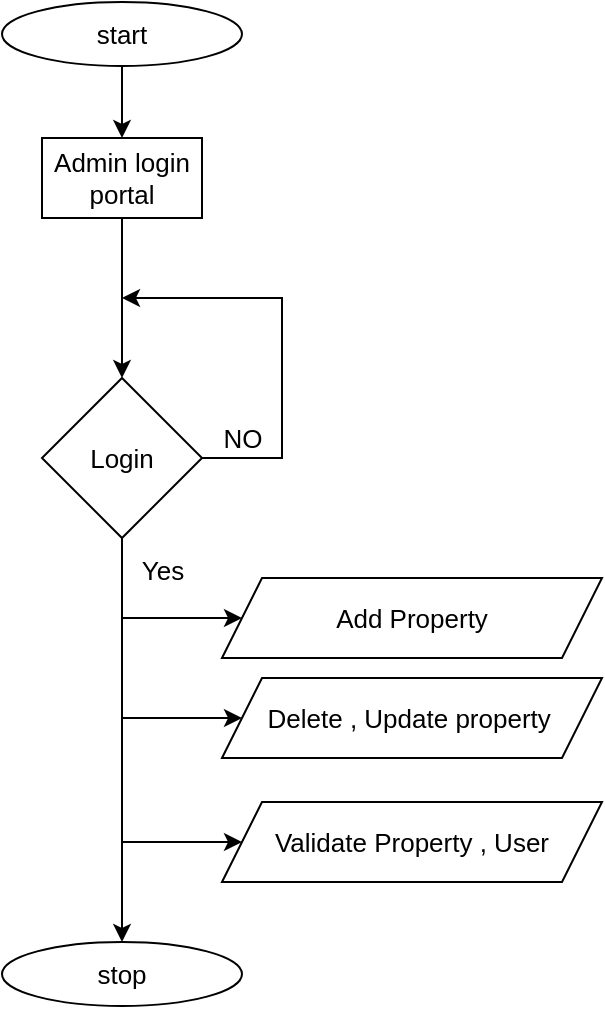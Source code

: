 <mxfile>
    <diagram id="d7n4RqcQcft_sexDFx-5" name="Page-1">
        <mxGraphModel dx="700" dy="712" grid="1" gridSize="10" guides="1" tooltips="1" connect="1" arrows="1" fold="1" page="1" pageScale="1" pageWidth="1920" pageHeight="1200" math="0" shadow="0">
            <root>
                <mxCell id="0"/>
                <mxCell id="1" parent="0"/>
                <mxCell id="2" value="" style="edgeStyle=none;rounded=0;html=1;fontSize=13;labelBackgroundColor=none;" edge="1" parent="1" source="3" target="6">
                    <mxGeometry relative="1" as="geometry"/>
                </mxCell>
                <mxCell id="3" value="Admin login portal&lt;br&gt;" style="rounded=0;whiteSpace=wrap;html=1;fontSize=13;labelBackgroundColor=none;" vertex="1" parent="1">
                    <mxGeometry x="440" y="178" width="80" height="40" as="geometry"/>
                </mxCell>
                <mxCell id="4" style="edgeStyle=none;rounded=0;html=1;fontSize=13;labelBackgroundColor=none;" edge="1" parent="1" source="6">
                    <mxGeometry relative="1" as="geometry">
                        <mxPoint x="480" y="258" as="targetPoint"/>
                        <Array as="points">
                            <mxPoint x="560" y="338"/>
                            <mxPoint x="560" y="258"/>
                        </Array>
                    </mxGeometry>
                </mxCell>
                <mxCell id="5" style="edgeStyle=none;rounded=0;html=1;exitX=0.5;exitY=1;exitDx=0;exitDy=0;fontSize=13;labelBackgroundColor=none;" edge="1" parent="1" source="6" target="17">
                    <mxGeometry relative="1" as="geometry">
                        <mxPoint x="480" y="618" as="targetPoint"/>
                    </mxGeometry>
                </mxCell>
                <mxCell id="6" value="Login" style="rhombus;whiteSpace=wrap;html=1;rounded=0;fontSize=13;labelBackgroundColor=none;" vertex="1" parent="1">
                    <mxGeometry x="440" y="298" width="80" height="80" as="geometry"/>
                </mxCell>
                <mxCell id="7" value="NO" style="text;html=1;align=center;verticalAlign=middle;resizable=0;points=[];autosize=1;strokeColor=none;fillColor=none;fontSize=13;labelBackgroundColor=none;" vertex="1" parent="1">
                    <mxGeometry x="520" y="313" width="40" height="30" as="geometry"/>
                </mxCell>
                <mxCell id="8" value="Add Property" style="shape=parallelogram;perimeter=parallelogramPerimeter;whiteSpace=wrap;html=1;fixedSize=1;fontSize=13;labelBackgroundColor=none;" vertex="1" parent="1">
                    <mxGeometry x="530" y="398" width="190" height="40" as="geometry"/>
                </mxCell>
                <mxCell id="9" value="Delete , Update property&lt;span style=&quot;white-space: pre; font-size: 13px;&quot;&gt;&#9;&lt;/span&gt;" style="shape=parallelogram;perimeter=parallelogramPerimeter;whiteSpace=wrap;html=1;fixedSize=1;fontSize=13;labelBackgroundColor=none;" vertex="1" parent="1">
                    <mxGeometry x="530" y="448" width="190" height="40" as="geometry"/>
                </mxCell>
                <mxCell id="11" value="Validate Property , User" style="shape=parallelogram;perimeter=parallelogramPerimeter;whiteSpace=wrap;html=1;fixedSize=1;fontSize=13;labelBackgroundColor=none;" vertex="1" parent="1">
                    <mxGeometry x="530" y="510" width="190" height="40" as="geometry"/>
                </mxCell>
                <mxCell id="12" value="" style="endArrow=classic;html=1;fontSize=13;labelBackgroundColor=none;" edge="1" parent="1" target="8">
                    <mxGeometry width="50" height="50" relative="1" as="geometry">
                        <mxPoint x="480" y="418" as="sourcePoint"/>
                        <mxPoint x="540" y="428" as="targetPoint"/>
                    </mxGeometry>
                </mxCell>
                <mxCell id="13" value="" style="endArrow=classic;html=1;fontSize=13;labelBackgroundColor=none;" edge="1" parent="1" target="9">
                    <mxGeometry width="50" height="50" relative="1" as="geometry">
                        <mxPoint x="480" y="468" as="sourcePoint"/>
                        <mxPoint x="540" y="468" as="targetPoint"/>
                    </mxGeometry>
                </mxCell>
                <mxCell id="15" value="" style="endArrow=classic;html=1;fontSize=13;labelBackgroundColor=none;" edge="1" parent="1" target="11">
                    <mxGeometry width="50" height="50" relative="1" as="geometry">
                        <mxPoint x="480" y="530" as="sourcePoint"/>
                        <mxPoint x="540" y="577.62" as="targetPoint"/>
                    </mxGeometry>
                </mxCell>
                <mxCell id="16" value="Yes" style="text;html=1;align=center;verticalAlign=middle;resizable=0;points=[];autosize=1;strokeColor=none;fillColor=none;fontSize=13;labelBackgroundColor=none;" vertex="1" parent="1">
                    <mxGeometry x="480" y="379" width="40" height="30" as="geometry"/>
                </mxCell>
                <mxCell id="17" value="stop" style="ellipse;whiteSpace=wrap;html=1;fontSize=13;labelBackgroundColor=none;" vertex="1" parent="1">
                    <mxGeometry x="420" y="580" width="120" height="32" as="geometry"/>
                </mxCell>
                <mxCell id="18" style="edgeStyle=none;rounded=0;html=1;entryX=0.5;entryY=0;entryDx=0;entryDy=0;labelBackgroundColor=none;" edge="1" parent="1" source="19" target="3">
                    <mxGeometry relative="1" as="geometry"/>
                </mxCell>
                <mxCell id="19" value="start&lt;br&gt;" style="ellipse;whiteSpace=wrap;html=1;fontSize=13;labelBackgroundColor=none;" vertex="1" parent="1">
                    <mxGeometry x="420" y="110" width="120" height="32" as="geometry"/>
                </mxCell>
            </root>
        </mxGraphModel>
    </diagram>
</mxfile>